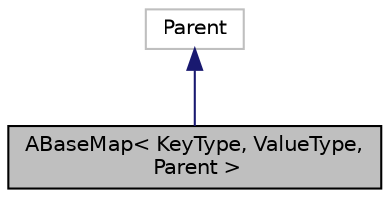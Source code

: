 digraph "ABaseMap&lt; KeyType, ValueType, Parent &gt;"
{
 // LATEX_PDF_SIZE
  edge [fontname="Helvetica",fontsize="10",labelfontname="Helvetica",labelfontsize="10"];
  node [fontname="Helvetica",fontsize="10",shape=record];
  Node1 [label="ABaseMap\< KeyType, ValueType,\l Parent \>",height=0.2,width=0.4,color="black", fillcolor="grey75", style="filled", fontcolor="black",tooltip="Base class for maps with AUI extensions."];
  Node2 -> Node1 [dir="back",color="midnightblue",fontsize="10",style="solid",fontname="Helvetica"];
  Node2 [label="Parent",height=0.2,width=0.4,color="grey75", fillcolor="white", style="filled",tooltip=" "];
}
